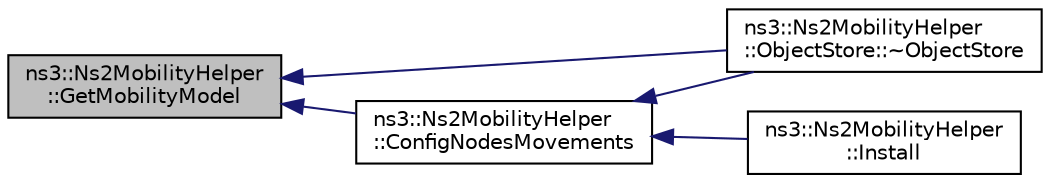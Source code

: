 digraph "ns3::Ns2MobilityHelper::GetMobilityModel"
{
  edge [fontname="Helvetica",fontsize="10",labelfontname="Helvetica",labelfontsize="10"];
  node [fontname="Helvetica",fontsize="10",shape=record];
  rankdir="LR";
  Node1 [label="ns3::Ns2MobilityHelper\l::GetMobilityModel",height=0.2,width=0.4,color="black", fillcolor="grey75", style="filled", fontcolor="black"];
  Node1 -> Node2 [dir="back",color="midnightblue",fontsize="10",style="solid"];
  Node2 [label="ns3::Ns2MobilityHelper\l::ConfigNodesMovements",height=0.2,width=0.4,color="black", fillcolor="white", style="filled",URL="$d1/d5b/classns3_1_1Ns2MobilityHelper.html#a07ac38324875ef8cf45e9cd4669756dc"];
  Node2 -> Node3 [dir="back",color="midnightblue",fontsize="10",style="solid"];
  Node3 [label="ns3::Ns2MobilityHelper\l::ObjectStore::~ObjectStore",height=0.2,width=0.4,color="black", fillcolor="white", style="filled",URL="$d6/df4/classns3_1_1Ns2MobilityHelper_1_1ObjectStore.html#ab0cd1f82933fa9a661a7d4144d4e1e4f"];
  Node2 -> Node4 [dir="back",color="midnightblue",fontsize="10",style="solid"];
  Node4 [label="ns3::Ns2MobilityHelper\l::Install",height=0.2,width=0.4,color="black", fillcolor="white", style="filled",URL="$d1/d5b/classns3_1_1Ns2MobilityHelper.html#a0d22b6c0acc9cd93479fb2fafa692c14"];
  Node1 -> Node3 [dir="back",color="midnightblue",fontsize="10",style="solid"];
}
